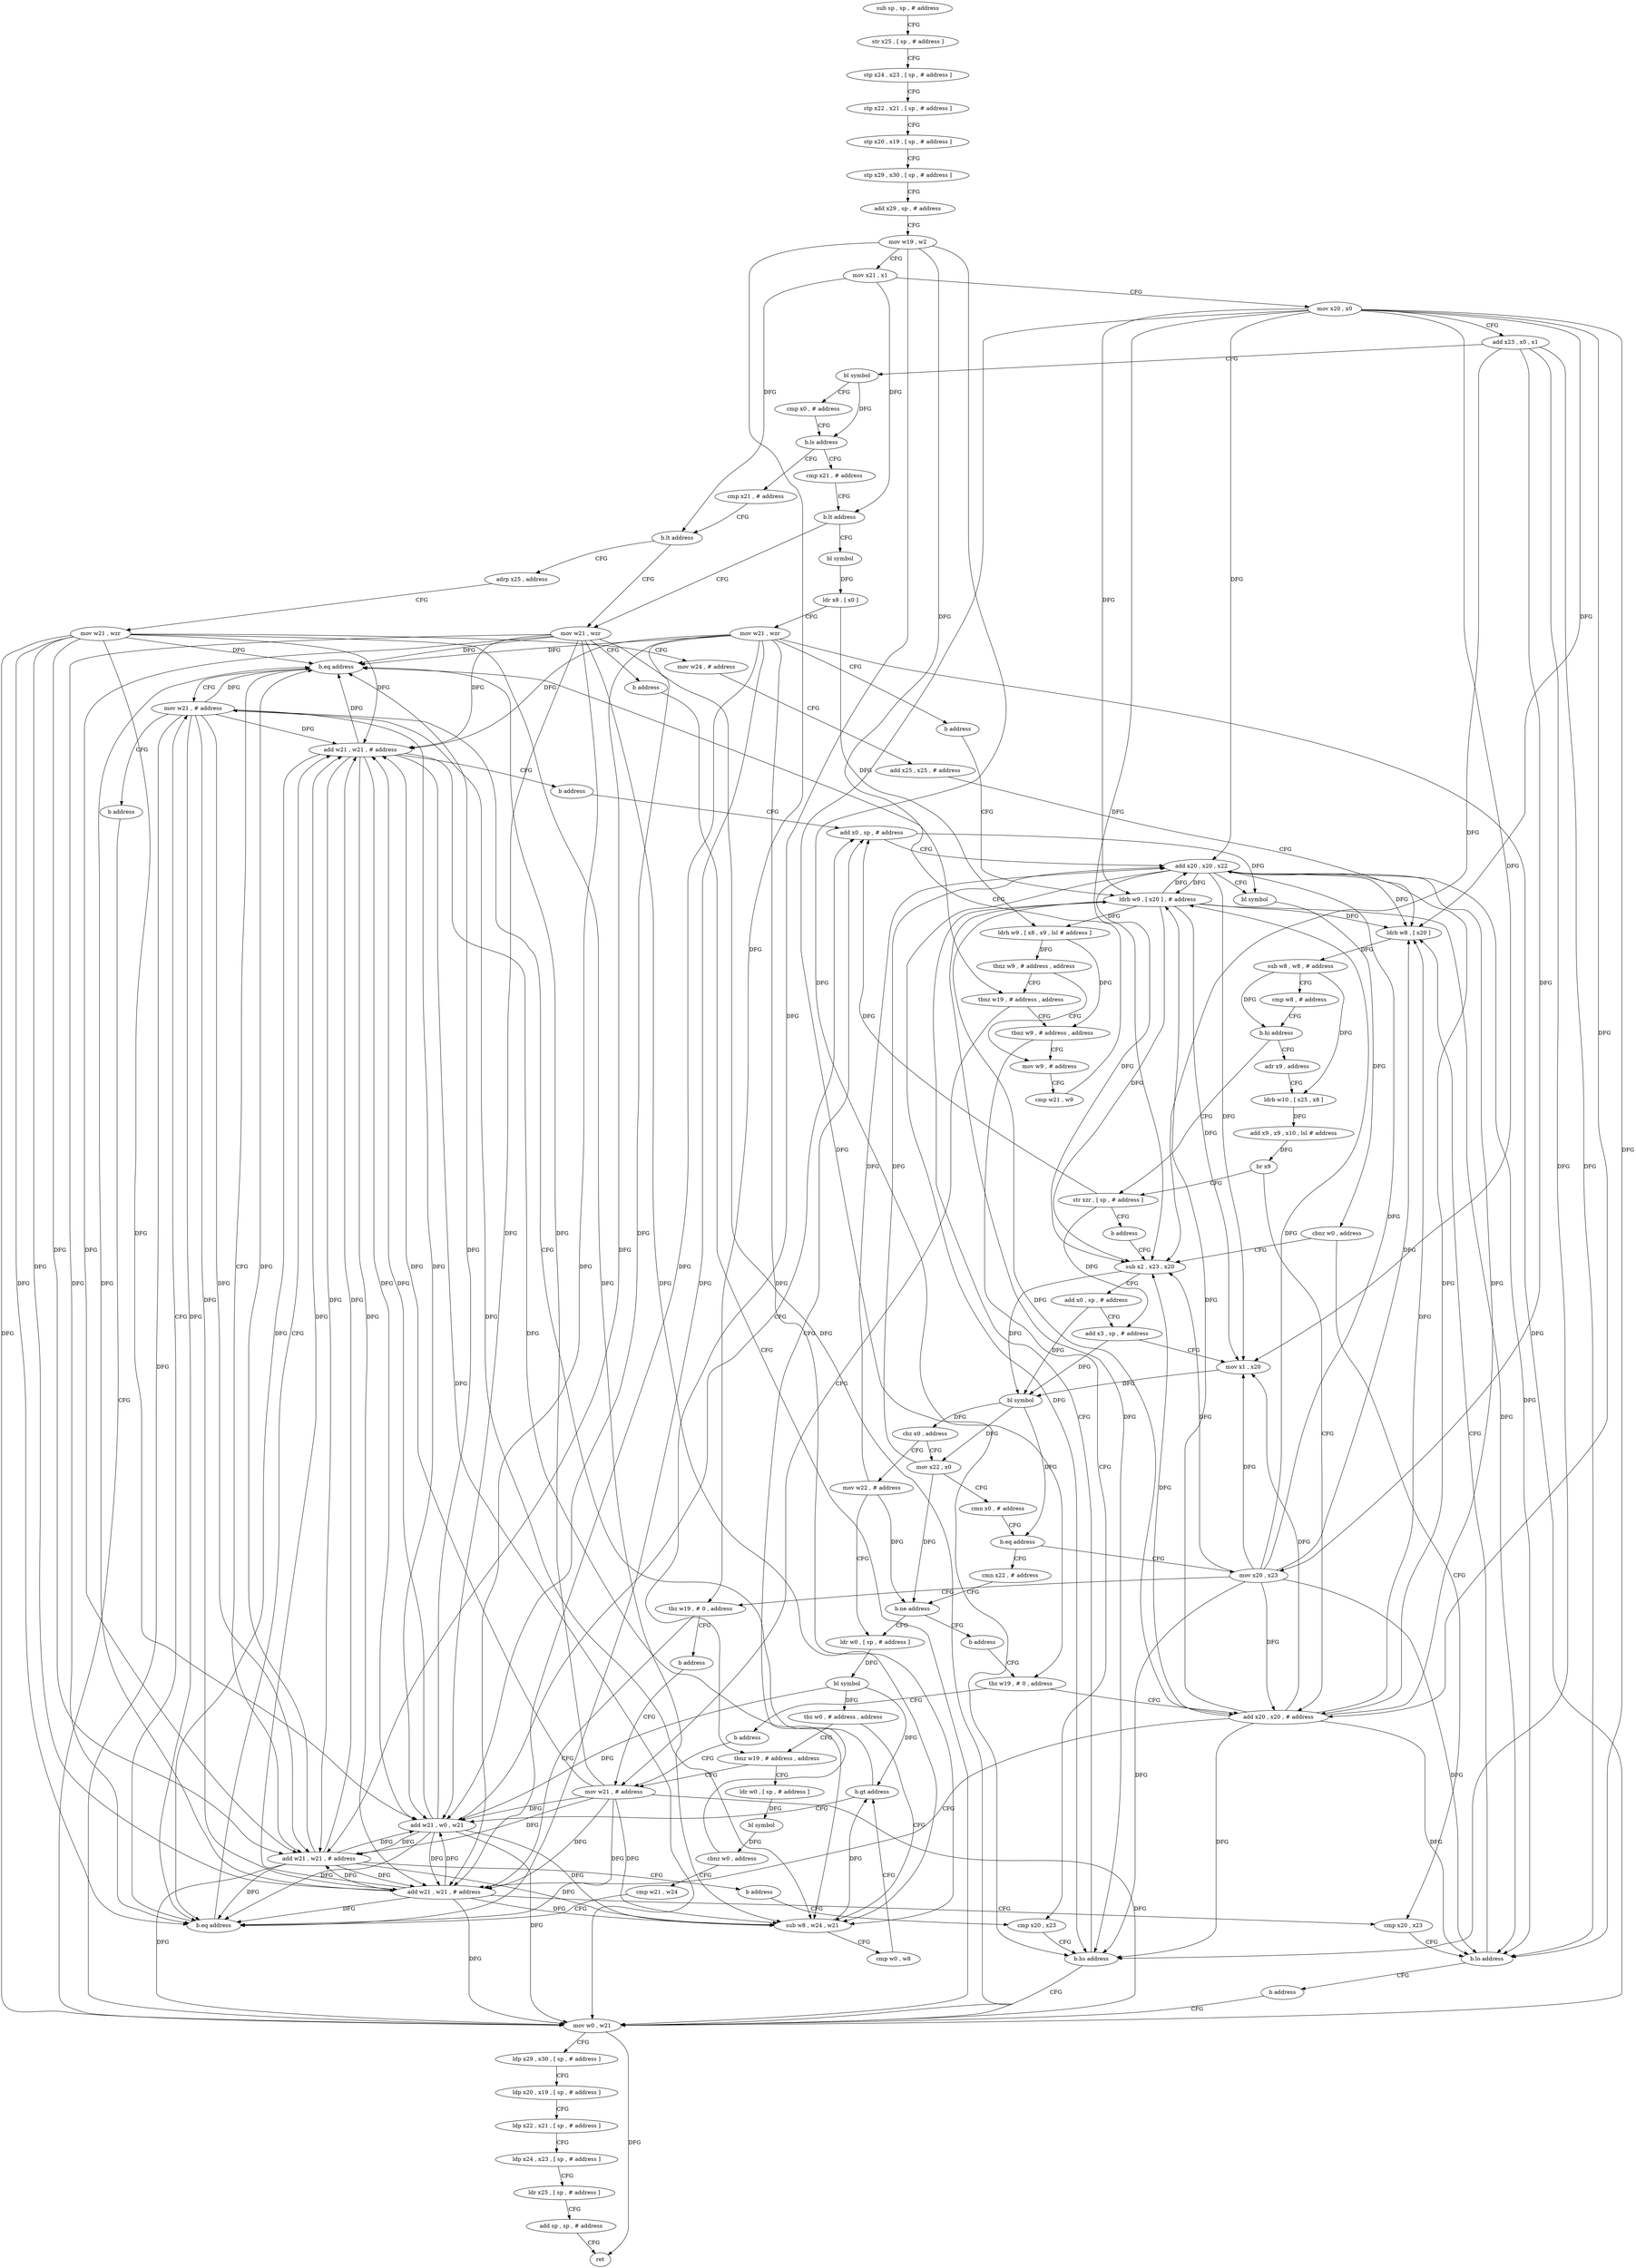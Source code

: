 digraph "func" {
"4252952" [label = "sub sp , sp , # address" ]
"4252956" [label = "str x25 , [ sp , # address ]" ]
"4252960" [label = "stp x24 , x23 , [ sp , # address ]" ]
"4252964" [label = "stp x22 , x21 , [ sp , # address ]" ]
"4252968" [label = "stp x20 , x19 , [ sp , # address ]" ]
"4252972" [label = "stp x29 , x30 , [ sp , # address ]" ]
"4252976" [label = "add x29 , sp , # address" ]
"4252980" [label = "mov w19 , w2" ]
"4252984" [label = "mov x21 , x1" ]
"4252988" [label = "mov x20 , x0" ]
"4252992" [label = "add x23 , x0 , x1" ]
"4252996" [label = "bl symbol" ]
"4253000" [label = "cmp x0 , # address" ]
"4253004" [label = "b.ls address" ]
"4253240" [label = "cmp x21 , # address" ]
"4253008" [label = "cmp x21 , # address" ]
"4253244" [label = "b.lt address" ]
"4253312" [label = "mov w21 , wzr" ]
"4253248" [label = "bl symbol" ]
"4253012" [label = "b.lt address" ]
"4253016" [label = "adrp x25 , address" ]
"4253316" [label = "b address" ]
"4253332" [label = "mov w0 , w21" ]
"4253252" [label = "ldr x8 , [ x0 ]" ]
"4253256" [label = "mov w21 , wzr" ]
"4253260" [label = "b address" ]
"4253272" [label = "ldrb w9 , [ x20 ] , # address" ]
"4253020" [label = "mov w21 , wzr" ]
"4253024" [label = "mov w24 , # address" ]
"4253028" [label = "add x25 , x25 , # address" ]
"4253032" [label = "ldrb w8 , [ x20 ]" ]
"4253336" [label = "ldp x29 , x30 , [ sp , # address ]" ]
"4253340" [label = "ldp x20 , x19 , [ sp , # address ]" ]
"4253344" [label = "ldp x22 , x21 , [ sp , # address ]" ]
"4253348" [label = "ldp x24 , x23 , [ sp , # address ]" ]
"4253352" [label = "ldr x25 , [ sp , # address ]" ]
"4253356" [label = "add sp , sp , # address" ]
"4253360" [label = "ret" ]
"4253276" [label = "ldrh w9 , [ x8 , x9 , lsl # address ]" ]
"4253280" [label = "tbnz w9 , # address , address" ]
"4253292" [label = "mov w9 , # address" ]
"4253284" [label = "tbnz w19 , # address , address" ]
"4253084" [label = "str xzr , [ sp , # address ]" ]
"4253088" [label = "b address" ]
"4253124" [label = "sub x2 , x23 , x20" ]
"4253048" [label = "adr x9 , address" ]
"4253052" [label = "ldrb w10 , [ x25 , x8 ]" ]
"4253056" [label = "add x9 , x9 , x10 , lsl # address" ]
"4253060" [label = "br x9" ]
"4253064" [label = "add x20 , x20 , # address" ]
"4253296" [label = "cmp w21 , w9" ]
"4253300" [label = "b.eq address" ]
"4253320" [label = "mov w21 , # address" ]
"4253304" [label = "add w21 , w21 , # address" ]
"4253328" [label = "mov w21 , # address" ]
"4253288" [label = "tbnz w9 , # address , address" ]
"4253128" [label = "add x0 , sp , # address" ]
"4253132" [label = "add x3 , sp , # address" ]
"4253136" [label = "mov x1 , x20" ]
"4253140" [label = "bl symbol" ]
"4253144" [label = "cbz x0 , address" ]
"4253172" [label = "mov w22 , # address" ]
"4253148" [label = "mov x22 , x0" ]
"4253068" [label = "add w21 , w21 , # address" ]
"4253324" [label = "b address" ]
"4253308" [label = "b address" ]
"4253264" [label = "cmp x20 , x23" ]
"4253176" [label = "ldr w0 , [ sp , # address ]" ]
"4253152" [label = "cmn x0 , # address" ]
"4253156" [label = "b.eq address" ]
"4253220" [label = "mov x20 , x23" ]
"4253160" [label = "cmn x22 , # address" ]
"4253036" [label = "sub w8 , w8 , # address" ]
"4253040" [label = "cmp w8 , # address" ]
"4253044" [label = "b.hi address" ]
"4253080" [label = "b address" ]
"4253268" [label = "b.hs address" ]
"4253092" [label = "sub w8 , w24 , w21" ]
"4253096" [label = "cmp w0 , w8" ]
"4253100" [label = "b.gt address" ]
"4253104" [label = "add w21 , w0 , w21" ]
"4253188" [label = "tbnz w19 , # address , address" ]
"4253192" [label = "ldr w0 , [ sp , # address ]" ]
"4253224" [label = "tbz w19 , # 0 , address" ]
"4253228" [label = "b address" ]
"4253164" [label = "b.ne address" ]
"4253168" [label = "b address" ]
"4253108" [label = "add x0 , sp , # address" ]
"4253196" [label = "bl symbol" ]
"4253200" [label = "cbnz w0 , address" ]
"4253204" [label = "cmp w21 , w24" ]
"4253072" [label = "cmp x20 , x23" ]
"4253180" [label = "bl symbol" ]
"4253184" [label = "tbz w0 , # address , address" ]
"4253232" [label = "tbz w19 , # 0 , address" ]
"4253076" [label = "b.lo address" ]
"4253112" [label = "add x20 , x20 , x22" ]
"4253116" [label = "bl symbol" ]
"4253120" [label = "cbnz w0 , address" ]
"4253208" [label = "b.eq address" ]
"4253212" [label = "add w21 , w21 , # address" ]
"4253236" [label = "b address" ]
"4253216" [label = "b address" ]
"4252952" -> "4252956" [ label = "CFG" ]
"4252956" -> "4252960" [ label = "CFG" ]
"4252960" -> "4252964" [ label = "CFG" ]
"4252964" -> "4252968" [ label = "CFG" ]
"4252968" -> "4252972" [ label = "CFG" ]
"4252972" -> "4252976" [ label = "CFG" ]
"4252976" -> "4252980" [ label = "CFG" ]
"4252980" -> "4252984" [ label = "CFG" ]
"4252980" -> "4253284" [ label = "DFG" ]
"4252980" -> "4253224" [ label = "DFG" ]
"4252980" -> "4253188" [ label = "DFG" ]
"4252980" -> "4253232" [ label = "DFG" ]
"4252984" -> "4252988" [ label = "CFG" ]
"4252984" -> "4253244" [ label = "DFG" ]
"4252984" -> "4253012" [ label = "DFG" ]
"4252988" -> "4252992" [ label = "CFG" ]
"4252988" -> "4253272" [ label = "DFG" ]
"4252988" -> "4253032" [ label = "DFG" ]
"4252988" -> "4253124" [ label = "DFG" ]
"4252988" -> "4253136" [ label = "DFG" ]
"4252988" -> "4253064" [ label = "DFG" ]
"4252988" -> "4253268" [ label = "DFG" ]
"4252988" -> "4253076" [ label = "DFG" ]
"4252988" -> "4253112" [ label = "DFG" ]
"4252992" -> "4252996" [ label = "CFG" ]
"4252992" -> "4253124" [ label = "DFG" ]
"4252992" -> "4253268" [ label = "DFG" ]
"4252992" -> "4253220" [ label = "DFG" ]
"4252992" -> "4253076" [ label = "DFG" ]
"4252996" -> "4253000" [ label = "CFG" ]
"4252996" -> "4253004" [ label = "DFG" ]
"4253000" -> "4253004" [ label = "CFG" ]
"4253004" -> "4253240" [ label = "CFG" ]
"4253004" -> "4253008" [ label = "CFG" ]
"4253240" -> "4253244" [ label = "CFG" ]
"4253008" -> "4253012" [ label = "CFG" ]
"4253244" -> "4253312" [ label = "CFG" ]
"4253244" -> "4253248" [ label = "CFG" ]
"4253312" -> "4253316" [ label = "CFG" ]
"4253312" -> "4253332" [ label = "DFG" ]
"4253312" -> "4253300" [ label = "DFG" ]
"4253312" -> "4253304" [ label = "DFG" ]
"4253312" -> "4253068" [ label = "DFG" ]
"4253312" -> "4253092" [ label = "DFG" ]
"4253312" -> "4253104" [ label = "DFG" ]
"4253312" -> "4253208" [ label = "DFG" ]
"4253312" -> "4253212" [ label = "DFG" ]
"4253248" -> "4253252" [ label = "DFG" ]
"4253012" -> "4253312" [ label = "CFG" ]
"4253012" -> "4253016" [ label = "CFG" ]
"4253016" -> "4253020" [ label = "CFG" ]
"4253316" -> "4253332" [ label = "CFG" ]
"4253332" -> "4253336" [ label = "CFG" ]
"4253332" -> "4253360" [ label = "DFG" ]
"4253252" -> "4253256" [ label = "CFG" ]
"4253252" -> "4253276" [ label = "DFG" ]
"4253256" -> "4253260" [ label = "CFG" ]
"4253256" -> "4253332" [ label = "DFG" ]
"4253256" -> "4253300" [ label = "DFG" ]
"4253256" -> "4253304" [ label = "DFG" ]
"4253256" -> "4253068" [ label = "DFG" ]
"4253256" -> "4253092" [ label = "DFG" ]
"4253256" -> "4253104" [ label = "DFG" ]
"4253256" -> "4253208" [ label = "DFG" ]
"4253256" -> "4253212" [ label = "DFG" ]
"4253260" -> "4253272" [ label = "CFG" ]
"4253272" -> "4253276" [ label = "DFG" ]
"4253272" -> "4253032" [ label = "DFG" ]
"4253272" -> "4253124" [ label = "DFG" ]
"4253272" -> "4253136" [ label = "DFG" ]
"4253272" -> "4253064" [ label = "DFG" ]
"4253272" -> "4253268" [ label = "DFG" ]
"4253272" -> "4253076" [ label = "DFG" ]
"4253272" -> "4253112" [ label = "DFG" ]
"4253020" -> "4253024" [ label = "CFG" ]
"4253020" -> "4253332" [ label = "DFG" ]
"4253020" -> "4253300" [ label = "DFG" ]
"4253020" -> "4253304" [ label = "DFG" ]
"4253020" -> "4253068" [ label = "DFG" ]
"4253020" -> "4253092" [ label = "DFG" ]
"4253020" -> "4253104" [ label = "DFG" ]
"4253020" -> "4253208" [ label = "DFG" ]
"4253020" -> "4253212" [ label = "DFG" ]
"4253024" -> "4253028" [ label = "CFG" ]
"4253028" -> "4253032" [ label = "CFG" ]
"4253032" -> "4253036" [ label = "DFG" ]
"4253336" -> "4253340" [ label = "CFG" ]
"4253340" -> "4253344" [ label = "CFG" ]
"4253344" -> "4253348" [ label = "CFG" ]
"4253348" -> "4253352" [ label = "CFG" ]
"4253352" -> "4253356" [ label = "CFG" ]
"4253356" -> "4253360" [ label = "CFG" ]
"4253276" -> "4253280" [ label = "DFG" ]
"4253276" -> "4253288" [ label = "DFG" ]
"4253280" -> "4253292" [ label = "CFG" ]
"4253280" -> "4253284" [ label = "CFG" ]
"4253292" -> "4253296" [ label = "CFG" ]
"4253284" -> "4253328" [ label = "CFG" ]
"4253284" -> "4253288" [ label = "CFG" ]
"4253084" -> "4253088" [ label = "CFG" ]
"4253084" -> "4253132" [ label = "DFG" ]
"4253084" -> "4253108" [ label = "DFG" ]
"4253088" -> "4253124" [ label = "CFG" ]
"4253124" -> "4253128" [ label = "CFG" ]
"4253124" -> "4253140" [ label = "DFG" ]
"4253048" -> "4253052" [ label = "CFG" ]
"4253052" -> "4253056" [ label = "DFG" ]
"4253056" -> "4253060" [ label = "DFG" ]
"4253060" -> "4253064" [ label = "CFG" ]
"4253060" -> "4253084" [ label = "CFG" ]
"4253064" -> "4253068" [ label = "CFG" ]
"4253064" -> "4253272" [ label = "DFG" ]
"4253064" -> "4253032" [ label = "DFG" ]
"4253064" -> "4253124" [ label = "DFG" ]
"4253064" -> "4253136" [ label = "DFG" ]
"4253064" -> "4253268" [ label = "DFG" ]
"4253064" -> "4253076" [ label = "DFG" ]
"4253064" -> "4253112" [ label = "DFG" ]
"4253296" -> "4253300" [ label = "CFG" ]
"4253300" -> "4253320" [ label = "CFG" ]
"4253300" -> "4253304" [ label = "CFG" ]
"4253320" -> "4253324" [ label = "CFG" ]
"4253320" -> "4253332" [ label = "DFG" ]
"4253320" -> "4253300" [ label = "DFG" ]
"4253320" -> "4253304" [ label = "DFG" ]
"4253320" -> "4253068" [ label = "DFG" ]
"4253320" -> "4253092" [ label = "DFG" ]
"4253320" -> "4253104" [ label = "DFG" ]
"4253320" -> "4253208" [ label = "DFG" ]
"4253320" -> "4253212" [ label = "DFG" ]
"4253304" -> "4253308" [ label = "CFG" ]
"4253304" -> "4253332" [ label = "DFG" ]
"4253304" -> "4253300" [ label = "DFG" ]
"4253304" -> "4253068" [ label = "DFG" ]
"4253304" -> "4253092" [ label = "DFG" ]
"4253304" -> "4253104" [ label = "DFG" ]
"4253304" -> "4253208" [ label = "DFG" ]
"4253304" -> "4253212" [ label = "DFG" ]
"4253328" -> "4253332" [ label = "DFG" ]
"4253328" -> "4253300" [ label = "DFG" ]
"4253328" -> "4253304" [ label = "DFG" ]
"4253328" -> "4253068" [ label = "DFG" ]
"4253328" -> "4253092" [ label = "DFG" ]
"4253328" -> "4253104" [ label = "DFG" ]
"4253328" -> "4253208" [ label = "DFG" ]
"4253328" -> "4253212" [ label = "DFG" ]
"4253288" -> "4253264" [ label = "CFG" ]
"4253288" -> "4253292" [ label = "CFG" ]
"4253128" -> "4253132" [ label = "CFG" ]
"4253128" -> "4253140" [ label = "DFG" ]
"4253132" -> "4253136" [ label = "CFG" ]
"4253132" -> "4253140" [ label = "DFG" ]
"4253136" -> "4253140" [ label = "DFG" ]
"4253140" -> "4253144" [ label = "DFG" ]
"4253140" -> "4253148" [ label = "DFG" ]
"4253140" -> "4253156" [ label = "DFG" ]
"4253144" -> "4253172" [ label = "CFG" ]
"4253144" -> "4253148" [ label = "CFG" ]
"4253172" -> "4253176" [ label = "CFG" ]
"4253172" -> "4253164" [ label = "DFG" ]
"4253172" -> "4253112" [ label = "DFG" ]
"4253148" -> "4253152" [ label = "CFG" ]
"4253148" -> "4253164" [ label = "DFG" ]
"4253148" -> "4253112" [ label = "DFG" ]
"4253068" -> "4253072" [ label = "CFG" ]
"4253068" -> "4253332" [ label = "DFG" ]
"4253068" -> "4253300" [ label = "DFG" ]
"4253068" -> "4253304" [ label = "DFG" ]
"4253068" -> "4253092" [ label = "DFG" ]
"4253068" -> "4253104" [ label = "DFG" ]
"4253068" -> "4253208" [ label = "DFG" ]
"4253068" -> "4253212" [ label = "DFG" ]
"4253324" -> "4253332" [ label = "CFG" ]
"4253308" -> "4253264" [ label = "CFG" ]
"4253264" -> "4253268" [ label = "CFG" ]
"4253176" -> "4253180" [ label = "DFG" ]
"4253152" -> "4253156" [ label = "CFG" ]
"4253156" -> "4253220" [ label = "CFG" ]
"4253156" -> "4253160" [ label = "CFG" ]
"4253220" -> "4253224" [ label = "CFG" ]
"4253220" -> "4253272" [ label = "DFG" ]
"4253220" -> "4253032" [ label = "DFG" ]
"4253220" -> "4253124" [ label = "DFG" ]
"4253220" -> "4253136" [ label = "DFG" ]
"4253220" -> "4253064" [ label = "DFG" ]
"4253220" -> "4253268" [ label = "DFG" ]
"4253220" -> "4253076" [ label = "DFG" ]
"4253220" -> "4253112" [ label = "DFG" ]
"4253160" -> "4253164" [ label = "CFG" ]
"4253036" -> "4253040" [ label = "CFG" ]
"4253036" -> "4253044" [ label = "DFG" ]
"4253036" -> "4253052" [ label = "DFG" ]
"4253040" -> "4253044" [ label = "CFG" ]
"4253044" -> "4253084" [ label = "CFG" ]
"4253044" -> "4253048" [ label = "CFG" ]
"4253080" -> "4253332" [ label = "CFG" ]
"4253268" -> "4253332" [ label = "CFG" ]
"4253268" -> "4253272" [ label = "CFG" ]
"4253092" -> "4253096" [ label = "CFG" ]
"4253092" -> "4253100" [ label = "DFG" ]
"4253096" -> "4253100" [ label = "CFG" ]
"4253100" -> "4253320" [ label = "CFG" ]
"4253100" -> "4253104" [ label = "CFG" ]
"4253104" -> "4253108" [ label = "CFG" ]
"4253104" -> "4253332" [ label = "DFG" ]
"4253104" -> "4253300" [ label = "DFG" ]
"4253104" -> "4253304" [ label = "DFG" ]
"4253104" -> "4253068" [ label = "DFG" ]
"4253104" -> "4253092" [ label = "DFG" ]
"4253104" -> "4253208" [ label = "DFG" ]
"4253104" -> "4253212" [ label = "DFG" ]
"4253188" -> "4253328" [ label = "CFG" ]
"4253188" -> "4253192" [ label = "CFG" ]
"4253192" -> "4253196" [ label = "DFG" ]
"4253224" -> "4253068" [ label = "CFG" ]
"4253224" -> "4253228" [ label = "CFG" ]
"4253228" -> "4253328" [ label = "CFG" ]
"4253164" -> "4253176" [ label = "CFG" ]
"4253164" -> "4253168" [ label = "CFG" ]
"4253168" -> "4253232" [ label = "CFG" ]
"4253108" -> "4253112" [ label = "CFG" ]
"4253108" -> "4253116" [ label = "DFG" ]
"4253196" -> "4253200" [ label = "DFG" ]
"4253200" -> "4253108" [ label = "CFG" ]
"4253200" -> "4253204" [ label = "CFG" ]
"4253204" -> "4253208" [ label = "CFG" ]
"4253072" -> "4253076" [ label = "CFG" ]
"4253180" -> "4253184" [ label = "DFG" ]
"4253180" -> "4253100" [ label = "DFG" ]
"4253180" -> "4253104" [ label = "DFG" ]
"4253184" -> "4253092" [ label = "CFG" ]
"4253184" -> "4253188" [ label = "CFG" ]
"4253232" -> "4253064" [ label = "CFG" ]
"4253232" -> "4253236" [ label = "CFG" ]
"4253076" -> "4253032" [ label = "CFG" ]
"4253076" -> "4253080" [ label = "CFG" ]
"4253112" -> "4253116" [ label = "CFG" ]
"4253112" -> "4253272" [ label = "DFG" ]
"4253112" -> "4253032" [ label = "DFG" ]
"4253112" -> "4253124" [ label = "DFG" ]
"4253112" -> "4253136" [ label = "DFG" ]
"4253112" -> "4253064" [ label = "DFG" ]
"4253112" -> "4253268" [ label = "DFG" ]
"4253112" -> "4253076" [ label = "DFG" ]
"4253116" -> "4253120" [ label = "DFG" ]
"4253120" -> "4253072" [ label = "CFG" ]
"4253120" -> "4253124" [ label = "CFG" ]
"4253208" -> "4253320" [ label = "CFG" ]
"4253208" -> "4253212" [ label = "CFG" ]
"4253212" -> "4253216" [ label = "CFG" ]
"4253212" -> "4253332" [ label = "DFG" ]
"4253212" -> "4253300" [ label = "DFG" ]
"4253212" -> "4253304" [ label = "DFG" ]
"4253212" -> "4253068" [ label = "DFG" ]
"4253212" -> "4253092" [ label = "DFG" ]
"4253212" -> "4253104" [ label = "DFG" ]
"4253212" -> "4253208" [ label = "DFG" ]
"4253236" -> "4253328" [ label = "CFG" ]
"4253216" -> "4253108" [ label = "CFG" ]
}
